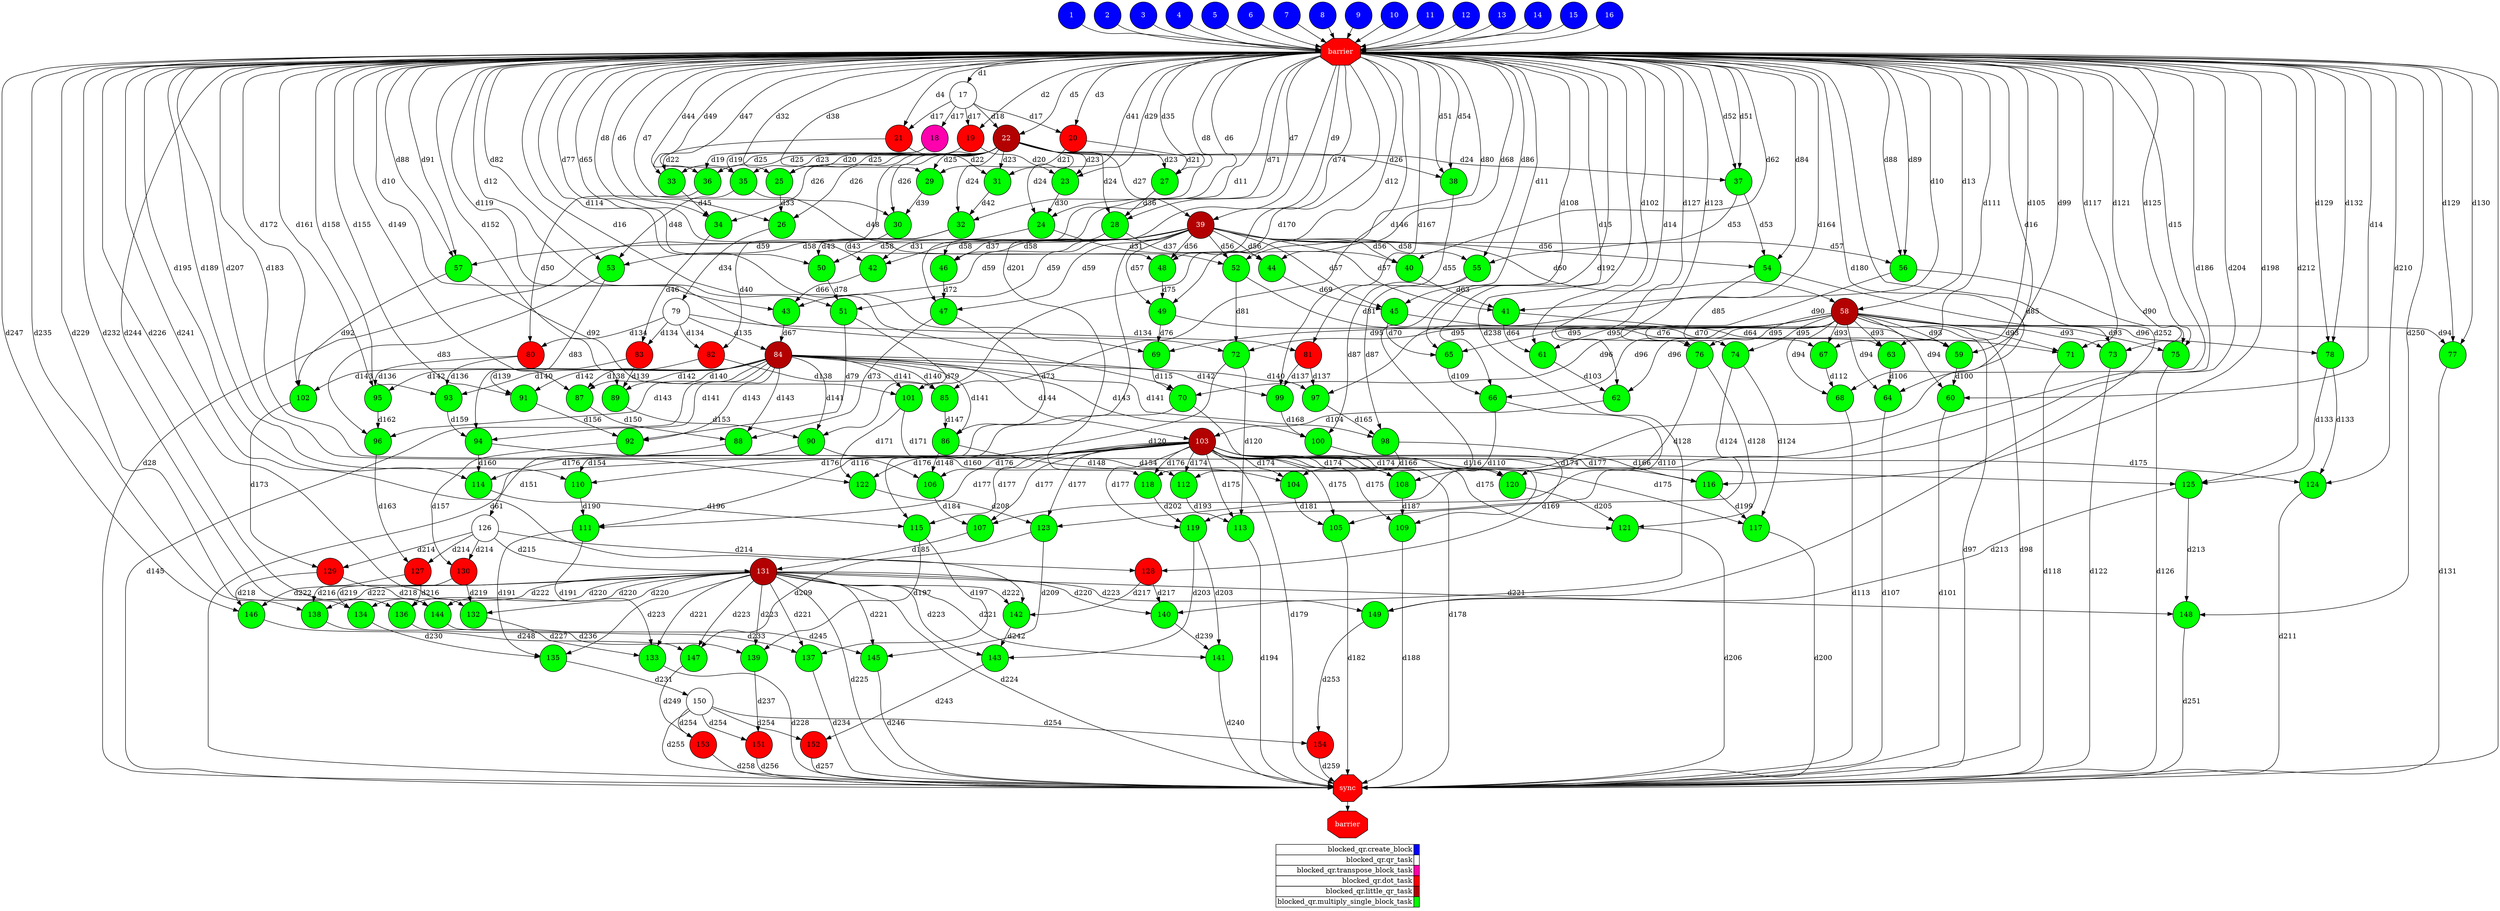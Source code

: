 digraph {
  rankdir=TB;
  labeljust="l";
  subgraph dependence_graph {
    ranksep=0.20;
    node[height=0.75];

1[shape=circle, style=filled fillcolor="#0000ff" fontcolor="#ffffff"];
2[shape=circle, style=filled fillcolor="#0000ff" fontcolor="#ffffff"];
3[shape=circle, style=filled fillcolor="#0000ff" fontcolor="#ffffff"];
4[shape=circle, style=filled fillcolor="#0000ff" fontcolor="#ffffff"];
5[shape=circle, style=filled fillcolor="#0000ff" fontcolor="#ffffff"];
6[shape=circle, style=filled fillcolor="#0000ff" fontcolor="#ffffff"];
7[shape=circle, style=filled fillcolor="#0000ff" fontcolor="#ffffff"];
8[shape=circle, style=filled fillcolor="#0000ff" fontcolor="#ffffff"];
9[shape=circle, style=filled fillcolor="#0000ff" fontcolor="#ffffff"];
10[shape=circle, style=filled fillcolor="#0000ff" fontcolor="#ffffff"];
11[shape=circle, style=filled fillcolor="#0000ff" fontcolor="#ffffff"];
12[shape=circle, style=filled fillcolor="#0000ff" fontcolor="#ffffff"];
13[shape=circle, style=filled fillcolor="#0000ff" fontcolor="#ffffff"];
14[shape=circle, style=filled fillcolor="#0000ff" fontcolor="#ffffff"];
15[shape=circle, style=filled fillcolor="#0000ff" fontcolor="#ffffff"];
16[shape=circle, style=filled fillcolor="#0000ff" fontcolor="#ffffff"];
Synchro1[label="barrier", shape=octagon, style=filled fillcolor="#ff0000" fontcolor="#FFFFFF"];
2 -> Synchro1;
7 -> Synchro1;
3 -> Synchro1;
9 -> Synchro1;
13 -> Synchro1;
1 -> Synchro1;
8 -> Synchro1;
16 -> Synchro1;
6 -> Synchro1;
5 -> Synchro1;
15 -> Synchro1;
4 -> Synchro1;
10 -> Synchro1;
12 -> Synchro1;
14 -> Synchro1;
11 -> Synchro1;
17[shape=circle, style=filled fillcolor="#ffffff" fontcolor="#000000"];
Synchro1 -> 17[ label="d1" ];
18[shape=circle, style=filled fillcolor="#ff00ae" fontcolor="#000000"];
17 -> 18[ label="d17" ];
19[shape=circle, style=filled fillcolor="#ff0000" fontcolor="#000000"];
17 -> 19[ label="d17" ];
Synchro1 -> 19[ label="d2" ];
20[shape=circle, style=filled fillcolor="#ff0000" fontcolor="#000000"];
17 -> 20[ label="d17" ];
Synchro1 -> 20[ label="d3" ];
21[shape=circle, style=filled fillcolor="#ff0000" fontcolor="#000000"];
17 -> 21[ label="d17" ];
Synchro1 -> 21[ label="d4" ];
22[shape=circle, style=filled fillcolor="#b30000" fontcolor="#ffffff"];
17 -> 22[ label="d18" ];
Synchro1 -> 22[ label="d5" ];
23[shape=circle, style=filled fillcolor="#00ff00" fontcolor="#000000"];
22 -> 23[ label="d23" ];
19 -> 23[ label="d20" ];
Synchro1 -> 23[ label="d29" ];
24[shape=circle, style=filled fillcolor="#00ff00" fontcolor="#000000"];
22 -> 24[ label="d24" ];
Synchro1 -> 24[ label="d6" ];
23 -> 24[ label="d30" ];
25[shape=circle, style=filled fillcolor="#00ff00" fontcolor="#000000"];
22 -> 25[ label="d25" ];
19 -> 25[ label="d20" ];
Synchro1 -> 25[ label="d32" ];
26[shape=circle, style=filled fillcolor="#00ff00" fontcolor="#000000"];
22 -> 26[ label="d26" ];
Synchro1 -> 26[ label="d6" ];
25 -> 26[ label="d33" ];
27[shape=circle, style=filled fillcolor="#00ff00" fontcolor="#000000"];
22 -> 27[ label="d23" ];
20 -> 27[ label="d21" ];
Synchro1 -> 27[ label="d35" ];
28[shape=circle, style=filled fillcolor="#00ff00" fontcolor="#000000"];
22 -> 28[ label="d24" ];
Synchro1 -> 28[ label="d7" ];
27 -> 28[ label="d36" ];
29[shape=circle, style=filled fillcolor="#00ff00" fontcolor="#000000"];
22 -> 29[ label="d25" ];
20 -> 29[ label="d21" ];
Synchro1 -> 29[ label="d38" ];
30[shape=circle, style=filled fillcolor="#00ff00" fontcolor="#000000"];
22 -> 30[ label="d26" ];
Synchro1 -> 30[ label="d7" ];
29 -> 30[ label="d39" ];
31[shape=circle, style=filled fillcolor="#00ff00" fontcolor="#000000"];
22 -> 31[ label="d23" ];
21 -> 31[ label="d22" ];
Synchro1 -> 31[ label="d41" ];
32[shape=circle, style=filled fillcolor="#00ff00" fontcolor="#000000"];
22 -> 32[ label="d24" ];
Synchro1 -> 32[ label="d8" ];
31 -> 32[ label="d42" ];
33[shape=circle, style=filled fillcolor="#00ff00" fontcolor="#000000"];
22 -> 33[ label="d25" ];
21 -> 33[ label="d22" ];
Synchro1 -> 33[ label="d44" ];
34[shape=circle, style=filled fillcolor="#00ff00" fontcolor="#000000"];
22 -> 34[ label="d26" ];
Synchro1 -> 34[ label="d8" ];
33 -> 34[ label="d45" ];
35[shape=circle, style=filled fillcolor="#00ff00" fontcolor="#000000"];
18 -> 35[ label="d19" ];
22 -> 35[ label="d23" ];
Synchro1 -> 35[ label="d47" ];
36[shape=circle, style=filled fillcolor="#00ff00" fontcolor="#000000"];
18 -> 36[ label="d19" ];
22 -> 36[ label="d25" ];
Synchro1 -> 36[ label="d49" ];
37[shape=circle, style=filled fillcolor="#00ff00" fontcolor="#000000"];
Synchro1 -> 37[ label="d51" ];
22 -> 37[ label="d24" ];
Synchro1 -> 37[ label="d52" ];
38[shape=circle, style=filled fillcolor="#00ff00" fontcolor="#000000"];
Synchro1 -> 38[ label="d51" ];
22 -> 38[ label="d26" ];
Synchro1 -> 38[ label="d54" ];
39[shape=circle, style=filled fillcolor="#b30000" fontcolor="#ffffff"];
22 -> 39[ label="d27" ];
Synchro1 -> 39[ label="d9" ];
40[shape=circle, style=filled fillcolor="#00ff00" fontcolor="#000000"];
39 -> 40[ label="d56" ];
24 -> 40[ label="d31" ];
Synchro1 -> 40[ label="d62" ];
41[shape=circle, style=filled fillcolor="#00ff00" fontcolor="#000000"];
39 -> 41[ label="d57" ];
Synchro1 -> 41[ label="d10" ];
40 -> 41[ label="d63" ];
42[shape=circle, style=filled fillcolor="#00ff00" fontcolor="#000000"];
39 -> 42[ label="d58" ];
24 -> 42[ label="d31" ];
Synchro1 -> 42[ label="d65" ];
43[shape=circle, style=filled fillcolor="#00ff00" fontcolor="#000000"];
39 -> 43[ label="d59" ];
Synchro1 -> 43[ label="d10" ];
42 -> 43[ label="d66" ];
44[shape=circle, style=filled fillcolor="#00ff00" fontcolor="#000000"];
39 -> 44[ label="d56" ];
28 -> 44[ label="d37" ];
Synchro1 -> 44[ label="d68" ];
45[shape=circle, style=filled fillcolor="#00ff00" fontcolor="#000000"];
39 -> 45[ label="d57" ];
Synchro1 -> 45[ label="d11" ];
44 -> 45[ label="d69" ];
46[shape=circle, style=filled fillcolor="#00ff00" fontcolor="#000000"];
39 -> 46[ label="d58" ];
28 -> 46[ label="d37" ];
Synchro1 -> 46[ label="d71" ];
47[shape=circle, style=filled fillcolor="#00ff00" fontcolor="#000000"];
39 -> 47[ label="d59" ];
Synchro1 -> 47[ label="d11" ];
46 -> 47[ label="d72" ];
48[shape=circle, style=filled fillcolor="#00ff00" fontcolor="#000000"];
39 -> 48[ label="d56" ];
32 -> 48[ label="d43" ];
Synchro1 -> 48[ label="d74" ];
49[shape=circle, style=filled fillcolor="#00ff00" fontcolor="#000000"];
39 -> 49[ label="d57" ];
Synchro1 -> 49[ label="d12" ];
48 -> 49[ label="d75" ];
50[shape=circle, style=filled fillcolor="#00ff00" fontcolor="#000000"];
39 -> 50[ label="d58" ];
32 -> 50[ label="d43" ];
Synchro1 -> 50[ label="d77" ];
51[shape=circle, style=filled fillcolor="#00ff00" fontcolor="#000000"];
39 -> 51[ label="d59" ];
Synchro1 -> 51[ label="d12" ];
50 -> 51[ label="d78" ];
52[shape=circle, style=filled fillcolor="#00ff00" fontcolor="#000000"];
35 -> 52[ label="d48" ];
39 -> 52[ label="d56" ];
Synchro1 -> 52[ label="d80" ];
53[shape=circle, style=filled fillcolor="#00ff00" fontcolor="#000000"];
35 -> 53[ label="d48" ];
39 -> 53[ label="d58" ];
Synchro1 -> 53[ label="d82" ];
54[shape=circle, style=filled fillcolor="#00ff00" fontcolor="#000000"];
37 -> 54[ label="d53" ];
39 -> 54[ label="d56" ];
Synchro1 -> 54[ label="d84" ];
55[shape=circle, style=filled fillcolor="#00ff00" fontcolor="#000000"];
37 -> 55[ label="d53" ];
39 -> 55[ label="d58" ];
Synchro1 -> 55[ label="d86" ];
56[shape=circle, style=filled fillcolor="#00ff00" fontcolor="#000000"];
Synchro1 -> 56[ label="d88" ];
39 -> 56[ label="d57" ];
Synchro1 -> 56[ label="d89" ];
57[shape=circle, style=filled fillcolor="#00ff00" fontcolor="#000000"];
Synchro1 -> 57[ label="d88" ];
39 -> 57[ label="d59" ];
Synchro1 -> 57[ label="d91" ];
58[shape=circle, style=filled fillcolor="#b30000" fontcolor="#ffffff"];
39 -> 58[ label="d60" ];
Synchro1 -> 58[ label="d13" ];
59[shape=circle, style=filled fillcolor="#00ff00" fontcolor="#000000"];
58 -> 59[ label="d93" ];
41 -> 59[ label="d64" ];
Synchro1 -> 59[ label="d99" ];
60[shape=circle, style=filled fillcolor="#00ff00" fontcolor="#000000"];
58 -> 60[ label="d94" ];
Synchro1 -> 60[ label="d14" ];
59 -> 60[ label="d100" ];
61[shape=circle, style=filled fillcolor="#00ff00" fontcolor="#000000"];
58 -> 61[ label="d95" ];
41 -> 61[ label="d64" ];
Synchro1 -> 61[ label="d102" ];
62[shape=circle, style=filled fillcolor="#00ff00" fontcolor="#000000"];
58 -> 62[ label="d96" ];
Synchro1 -> 62[ label="d14" ];
61 -> 62[ label="d103" ];
63[shape=circle, style=filled fillcolor="#00ff00" fontcolor="#000000"];
58 -> 63[ label="d93" ];
45 -> 63[ label="d70" ];
Synchro1 -> 63[ label="d105" ];
64[shape=circle, style=filled fillcolor="#00ff00" fontcolor="#000000"];
58 -> 64[ label="d94" ];
Synchro1 -> 64[ label="d15" ];
63 -> 64[ label="d106" ];
65[shape=circle, style=filled fillcolor="#00ff00" fontcolor="#000000"];
58 -> 65[ label="d95" ];
45 -> 65[ label="d70" ];
Synchro1 -> 65[ label="d108" ];
66[shape=circle, style=filled fillcolor="#00ff00" fontcolor="#000000"];
58 -> 66[ label="d96" ];
Synchro1 -> 66[ label="d15" ];
65 -> 66[ label="d109" ];
67[shape=circle, style=filled fillcolor="#00ff00" fontcolor="#000000"];
58 -> 67[ label="d93" ];
49 -> 67[ label="d76" ];
Synchro1 -> 67[ label="d111" ];
68[shape=circle, style=filled fillcolor="#00ff00" fontcolor="#000000"];
58 -> 68[ label="d94" ];
Synchro1 -> 68[ label="d16" ];
67 -> 68[ label="d112" ];
69[shape=circle, style=filled fillcolor="#00ff00" fontcolor="#000000"];
58 -> 69[ label="d95" ];
49 -> 69[ label="d76" ];
Synchro1 -> 69[ label="d114" ];
70[shape=circle, style=filled fillcolor="#00ff00" fontcolor="#000000"];
58 -> 70[ label="d96" ];
Synchro1 -> 70[ label="d16" ];
69 -> 70[ label="d115" ];
71[shape=circle, style=filled fillcolor="#00ff00" fontcolor="#000000"];
52 -> 71[ label="d81" ];
58 -> 71[ label="d93" ];
Synchro1 -> 71[ label="d117" ];
72[shape=circle, style=filled fillcolor="#00ff00" fontcolor="#000000"];
52 -> 72[ label="d81" ];
58 -> 72[ label="d95" ];
Synchro1 -> 72[ label="d119" ];
73[shape=circle, style=filled fillcolor="#00ff00" fontcolor="#000000"];
54 -> 73[ label="d85" ];
58 -> 73[ label="d93" ];
Synchro1 -> 73[ label="d121" ];
74[shape=circle, style=filled fillcolor="#00ff00" fontcolor="#000000"];
54 -> 74[ label="d85" ];
58 -> 74[ label="d95" ];
Synchro1 -> 74[ label="d123" ];
75[shape=circle, style=filled fillcolor="#00ff00" fontcolor="#000000"];
56 -> 75[ label="d90" ];
58 -> 75[ label="d93" ];
Synchro1 -> 75[ label="d125" ];
76[shape=circle, style=filled fillcolor="#00ff00" fontcolor="#000000"];
56 -> 76[ label="d90" ];
58 -> 76[ label="d95" ];
Synchro1 -> 76[ label="d127" ];
77[shape=circle, style=filled fillcolor="#00ff00" fontcolor="#000000"];
Synchro1 -> 77[ label="d129" ];
58 -> 77[ label="d94" ];
Synchro1 -> 77[ label="d130" ];
78[shape=circle, style=filled fillcolor="#00ff00" fontcolor="#000000"];
Synchro1 -> 78[ label="d129" ];
58 -> 78[ label="d96" ];
Synchro1 -> 78[ label="d132" ];
79[shape=circle, style=filled fillcolor="#ffffff" fontcolor="#000000"];
26 -> 79[ label="d34" ];
80[shape=circle, style=filled fillcolor="#ff0000" fontcolor="#000000"];
36 -> 80[ label="d50" ];
79 -> 80[ label="d134" ];
81[shape=circle, style=filled fillcolor="#ff0000" fontcolor="#000000"];
38 -> 81[ label="d55" ];
79 -> 81[ label="d134" ];
82[shape=circle, style=filled fillcolor="#ff0000" fontcolor="#000000"];
79 -> 82[ label="d134" ];
30 -> 82[ label="d40" ];
83[shape=circle, style=filled fillcolor="#ff0000" fontcolor="#000000"];
79 -> 83[ label="d134" ];
34 -> 83[ label="d46" ];
84[shape=circle, style=filled fillcolor="#b30000" fontcolor="#ffffff"];
79 -> 84[ label="d135" ];
43 -> 84[ label="d67" ];
85[shape=circle, style=filled fillcolor="#00ff00" fontcolor="#000000"];
84 -> 85[ label="d140" ];
82 -> 85[ label="d138" ];
Synchro1 -> 85[ label="d146" ];
86[shape=circle, style=filled fillcolor="#00ff00" fontcolor="#000000"];
84 -> 86[ label="d141" ];
47 -> 86[ label="d73" ];
85 -> 86[ label="d147" ];
87[shape=circle, style=filled fillcolor="#00ff00" fontcolor="#000000"];
84 -> 87[ label="d142" ];
82 -> 87[ label="d138" ];
Synchro1 -> 87[ label="d149" ];
88[shape=circle, style=filled fillcolor="#00ff00" fontcolor="#000000"];
84 -> 88[ label="d143" ];
47 -> 88[ label="d73" ];
87 -> 88[ label="d150" ];
89[shape=circle, style=filled fillcolor="#00ff00" fontcolor="#000000"];
84 -> 89[ label="d140" ];
83 -> 89[ label="d139" ];
Synchro1 -> 89[ label="d152" ];
90[shape=circle, style=filled fillcolor="#00ff00" fontcolor="#000000"];
84 -> 90[ label="d141" ];
51 -> 90[ label="d79" ];
89 -> 90[ label="d153" ];
91[shape=circle, style=filled fillcolor="#00ff00" fontcolor="#000000"];
84 -> 91[ label="d142" ];
83 -> 91[ label="d139" ];
Synchro1 -> 91[ label="d155" ];
92[shape=circle, style=filled fillcolor="#00ff00" fontcolor="#000000"];
84 -> 92[ label="d143" ];
51 -> 92[ label="d79" ];
91 -> 92[ label="d156" ];
93[shape=circle, style=filled fillcolor="#00ff00" fontcolor="#000000"];
80 -> 93[ label="d136" ];
84 -> 93[ label="d140" ];
Synchro1 -> 93[ label="d158" ];
94[shape=circle, style=filled fillcolor="#00ff00" fontcolor="#000000"];
53 -> 94[ label="d83" ];
84 -> 94[ label="d141" ];
93 -> 94[ label="d159" ];
95[shape=circle, style=filled fillcolor="#00ff00" fontcolor="#000000"];
80 -> 95[ label="d136" ];
84 -> 95[ label="d142" ];
Synchro1 -> 95[ label="d161" ];
96[shape=circle, style=filled fillcolor="#00ff00" fontcolor="#000000"];
53 -> 96[ label="d83" ];
84 -> 96[ label="d143" ];
95 -> 96[ label="d162" ];
97[shape=circle, style=filled fillcolor="#00ff00" fontcolor="#000000"];
81 -> 97[ label="d137" ];
84 -> 97[ label="d140" ];
Synchro1 -> 97[ label="d164" ];
98[shape=circle, style=filled fillcolor="#00ff00" fontcolor="#000000"];
55 -> 98[ label="d87" ];
84 -> 98[ label="d141" ];
97 -> 98[ label="d165" ];
99[shape=circle, style=filled fillcolor="#00ff00" fontcolor="#000000"];
81 -> 99[ label="d137" ];
84 -> 99[ label="d142" ];
Synchro1 -> 99[ label="d167" ];
100[shape=circle, style=filled fillcolor="#00ff00" fontcolor="#000000"];
55 -> 100[ label="d87" ];
84 -> 100[ label="d143" ];
99 -> 100[ label="d168" ];
101[shape=circle, style=filled fillcolor="#00ff00" fontcolor="#000000"];
57 -> 101[ label="d92" ];
84 -> 101[ label="d141" ];
Synchro1 -> 101[ label="d170" ];
102[shape=circle, style=filled fillcolor="#00ff00" fontcolor="#000000"];
57 -> 102[ label="d92" ];
84 -> 102[ label="d143" ];
Synchro1 -> 102[ label="d172" ];
103[shape=circle, style=filled fillcolor="#b30000" fontcolor="#ffffff"];
84 -> 103[ label="d144" ];
62 -> 103[ label="d104" ];
104[shape=circle, style=filled fillcolor="#00ff00" fontcolor="#000000"];
103 -> 104[ label="d174" ];
86 -> 104[ label="d148" ];
Synchro1 -> 104[ label="d180" ];
105[shape=circle, style=filled fillcolor="#00ff00" fontcolor="#000000"];
103 -> 105[ label="d175" ];
66 -> 105[ label="d110" ];
104 -> 105[ label="d181" ];
106[shape=circle, style=filled fillcolor="#00ff00" fontcolor="#000000"];
103 -> 106[ label="d176" ];
86 -> 106[ label="d148" ];
Synchro1 -> 106[ label="d183" ];
107[shape=circle, style=filled fillcolor="#00ff00" fontcolor="#000000"];
103 -> 107[ label="d177" ];
66 -> 107[ label="d110" ];
106 -> 107[ label="d184" ];
108[shape=circle, style=filled fillcolor="#00ff00" fontcolor="#000000"];
103 -> 108[ label="d174" ];
90 -> 108[ label="d154" ];
Synchro1 -> 108[ label="d186" ];
109[shape=circle, style=filled fillcolor="#00ff00" fontcolor="#000000"];
103 -> 109[ label="d175" ];
70 -> 109[ label="d116" ];
108 -> 109[ label="d187" ];
110[shape=circle, style=filled fillcolor="#00ff00" fontcolor="#000000"];
103 -> 110[ label="d176" ];
90 -> 110[ label="d154" ];
Synchro1 -> 110[ label="d189" ];
111[shape=circle, style=filled fillcolor="#00ff00" fontcolor="#000000"];
103 -> 111[ label="d177" ];
70 -> 111[ label="d116" ];
110 -> 111[ label="d190" ];
112[shape=circle, style=filled fillcolor="#00ff00" fontcolor="#000000"];
94 -> 112[ label="d160" ];
103 -> 112[ label="d174" ];
Synchro1 -> 112[ label="d192" ];
113[shape=circle, style=filled fillcolor="#00ff00" fontcolor="#000000"];
72 -> 113[ label="d120" ];
103 -> 113[ label="d175" ];
112 -> 113[ label="d193" ];
114[shape=circle, style=filled fillcolor="#00ff00" fontcolor="#000000"];
94 -> 114[ label="d160" ];
103 -> 114[ label="d176" ];
Synchro1 -> 114[ label="d195" ];
115[shape=circle, style=filled fillcolor="#00ff00" fontcolor="#000000"];
72 -> 115[ label="d120" ];
103 -> 115[ label="d177" ];
114 -> 115[ label="d196" ];
116[shape=circle, style=filled fillcolor="#00ff00" fontcolor="#000000"];
98 -> 116[ label="d166" ];
103 -> 116[ label="d174" ];
Synchro1 -> 116[ label="d198" ];
117[shape=circle, style=filled fillcolor="#00ff00" fontcolor="#000000"];
74 -> 117[ label="d124" ];
103 -> 117[ label="d175" ];
116 -> 117[ label="d199" ];
118[shape=circle, style=filled fillcolor="#00ff00" fontcolor="#000000"];
98 -> 118[ label="d166" ];
103 -> 118[ label="d176" ];
Synchro1 -> 118[ label="d201" ];
119[shape=circle, style=filled fillcolor="#00ff00" fontcolor="#000000"];
74 -> 119[ label="d124" ];
103 -> 119[ label="d177" ];
118 -> 119[ label="d202" ];
120[shape=circle, style=filled fillcolor="#00ff00" fontcolor="#000000"];
101 -> 120[ label="d171" ];
103 -> 120[ label="d174" ];
Synchro1 -> 120[ label="d204" ];
121[shape=circle, style=filled fillcolor="#00ff00" fontcolor="#000000"];
76 -> 121[ label="d128" ];
103 -> 121[ label="d175" ];
120 -> 121[ label="d205" ];
122[shape=circle, style=filled fillcolor="#00ff00" fontcolor="#000000"];
101 -> 122[ label="d171" ];
103 -> 122[ label="d176" ];
Synchro1 -> 122[ label="d207" ];
123[shape=circle, style=filled fillcolor="#00ff00" fontcolor="#000000"];
76 -> 123[ label="d128" ];
103 -> 123[ label="d177" ];
122 -> 123[ label="d208" ];
124[shape=circle, style=filled fillcolor="#00ff00" fontcolor="#000000"];
78 -> 124[ label="d133" ];
103 -> 124[ label="d175" ];
Synchro1 -> 124[ label="d210" ];
125[shape=circle, style=filled fillcolor="#00ff00" fontcolor="#000000"];
78 -> 125[ label="d133" ];
103 -> 125[ label="d177" ];
Synchro1 -> 125[ label="d212" ];
126[shape=circle, style=filled fillcolor="#ffffff" fontcolor="#000000"];
88 -> 126[ label="d151" ];
127[shape=circle, style=filled fillcolor="#ff0000" fontcolor="#000000"];
96 -> 127[ label="d163" ];
126 -> 127[ label="d214" ];
128[shape=circle, style=filled fillcolor="#ff0000" fontcolor="#000000"];
100 -> 128[ label="d169" ];
126 -> 128[ label="d214" ];
129[shape=circle, style=filled fillcolor="#ff0000" fontcolor="#000000"];
102 -> 129[ label="d173" ];
126 -> 129[ label="d214" ];
130[shape=circle, style=filled fillcolor="#ff0000" fontcolor="#000000"];
126 -> 130[ label="d214" ];
92 -> 130[ label="d157" ];
131[shape=circle, style=filled fillcolor="#b30000" fontcolor="#ffffff"];
126 -> 131[ label="d215" ];
107 -> 131[ label="d185" ];
132[shape=circle, style=filled fillcolor="#00ff00" fontcolor="#000000"];
131 -> 132[ label="d220" ];
130 -> 132[ label="d219" ];
Synchro1 -> 132[ label="d226" ];
133[shape=circle, style=filled fillcolor="#00ff00" fontcolor="#000000"];
131 -> 133[ label="d221" ];
111 -> 133[ label="d191" ];
132 -> 133[ label="d227" ];
134[shape=circle, style=filled fillcolor="#00ff00" fontcolor="#000000"];
131 -> 134[ label="d222" ];
130 -> 134[ label="d219" ];
Synchro1 -> 134[ label="d229" ];
135[shape=circle, style=filled fillcolor="#00ff00" fontcolor="#000000"];
131 -> 135[ label="d223" ];
111 -> 135[ label="d191" ];
134 -> 135[ label="d230" ];
136[shape=circle, style=filled fillcolor="#00ff00" fontcolor="#000000"];
127 -> 136[ label="d216" ];
131 -> 136[ label="d220" ];
Synchro1 -> 136[ label="d232" ];
137[shape=circle, style=filled fillcolor="#00ff00" fontcolor="#000000"];
115 -> 137[ label="d197" ];
131 -> 137[ label="d221" ];
136 -> 137[ label="d233" ];
138[shape=circle, style=filled fillcolor="#00ff00" fontcolor="#000000"];
127 -> 138[ label="d216" ];
131 -> 138[ label="d222" ];
Synchro1 -> 138[ label="d235" ];
139[shape=circle, style=filled fillcolor="#00ff00" fontcolor="#000000"];
115 -> 139[ label="d197" ];
131 -> 139[ label="d223" ];
138 -> 139[ label="d236" ];
140[shape=circle, style=filled fillcolor="#00ff00" fontcolor="#000000"];
128 -> 140[ label="d217" ];
131 -> 140[ label="d220" ];
Synchro1 -> 140[ label="d238" ];
141[shape=circle, style=filled fillcolor="#00ff00" fontcolor="#000000"];
119 -> 141[ label="d203" ];
131 -> 141[ label="d221" ];
140 -> 141[ label="d239" ];
142[shape=circle, style=filled fillcolor="#00ff00" fontcolor="#000000"];
128 -> 142[ label="d217" ];
131 -> 142[ label="d222" ];
Synchro1 -> 142[ label="d241" ];
143[shape=circle, style=filled fillcolor="#00ff00" fontcolor="#000000"];
119 -> 143[ label="d203" ];
131 -> 143[ label="d223" ];
142 -> 143[ label="d242" ];
144[shape=circle, style=filled fillcolor="#00ff00" fontcolor="#000000"];
129 -> 144[ label="d218" ];
131 -> 144[ label="d220" ];
Synchro1 -> 144[ label="d244" ];
145[shape=circle, style=filled fillcolor="#00ff00" fontcolor="#000000"];
123 -> 145[ label="d209" ];
131 -> 145[ label="d221" ];
144 -> 145[ label="d245" ];
146[shape=circle, style=filled fillcolor="#00ff00" fontcolor="#000000"];
129 -> 146[ label="d218" ];
131 -> 146[ label="d222" ];
Synchro1 -> 146[ label="d247" ];
147[shape=circle, style=filled fillcolor="#00ff00" fontcolor="#000000"];
123 -> 147[ label="d209" ];
131 -> 147[ label="d223" ];
146 -> 147[ label="d248" ];
148[shape=circle, style=filled fillcolor="#00ff00" fontcolor="#000000"];
125 -> 148[ label="d213" ];
131 -> 148[ label="d221" ];
Synchro1 -> 148[ label="d250" ];
149[shape=circle, style=filled fillcolor="#00ff00" fontcolor="#000000"];
125 -> 149[ label="d213" ];
131 -> 149[ label="d223" ];
Synchro1 -> 149[ label="d252" ];
150[shape=circle, style=filled fillcolor="#ffffff" fontcolor="#000000"];
135 -> 150[ label="d231" ];
151[shape=circle, style=filled fillcolor="#ff0000" fontcolor="#000000"];
139 -> 151[ label="d237" ];
150 -> 151[ label="d254" ];
152[shape=circle, style=filled fillcolor="#ff0000" fontcolor="#000000"];
143 -> 152[ label="d243" ];
150 -> 152[ label="d254" ];
153[shape=circle, style=filled fillcolor="#ff0000" fontcolor="#000000"];
147 -> 153[ label="d249" ];
150 -> 153[ label="d254" ];
154[shape=circle, style=filled fillcolor="#ff0000" fontcolor="#000000"];
149 -> 154[ label="d253" ];
150 -> 154[ label="d254" ];
Synchro2[label="sync", shape=octagon, style=filled fillcolor="#ff0000" fontcolor="#FFFFFF"];
Synchro1 -> Synchro2;
71 -> Synchro2[ label="d118" ];
113 -> Synchro2[ label="d194" ];
137 -> Synchro2[ label="d234" ];
151 -> Synchro2[ label="d256" ];
73 -> Synchro2[ label="d122" ];
117 -> Synchro2[ label="d200" ];
141 -> Synchro2[ label="d240" ];
152 -> Synchro2[ label="d257" ];
75 -> Synchro2[ label="d126" ];
121 -> Synchro2[ label="d206" ];
145 -> Synchro2[ label="d246" ];
153 -> Synchro2[ label="d258" ];
77 -> Synchro2[ label="d131" ];
124 -> Synchro2[ label="d211" ];
148 -> Synchro2[ label="d251" ];
154 -> Synchro2[ label="d259" ];
58 -> Synchro2[ label="d97" ];
60 -> Synchro2[ label="d101" ];
64 -> Synchro2[ label="d107" ];
68 -> Synchro2[ label="d113" ];
22 -> Synchro2[ label="d28" ];
103 -> Synchro2[ label="d178" ];
105 -> Synchro2[ label="d182" ];
109 -> Synchro2[ label="d188" ];
39 -> Synchro2[ label="d61" ];
84 -> Synchro2[ label="d145" ];
131 -> Synchro2[ label="d224" ];
133 -> Synchro2[ label="d228" ];
58 -> Synchro2[ label="d98" ];
103 -> Synchro2[ label="d179" ];
131 -> Synchro2[ label="d225" ];
150 -> Synchro2[ label="d255" ];
Synchro3[label="barrier", shape=octagon, style=filled fillcolor="#ff0000" fontcolor="#FFFFFF"];
Synchro2 -> Synchro3;  }
  subgraph legend {
    rank=sink;
    node [shape=plaintext, height=0.75];
    ranksep=0.20;
    label = "Legend";
    key [label=<
      <table border="0" cellpadding="2" cellspacing="0" cellborder="1">
<tr>
<td align="right">blocked_qr.create_block</td>
<td bgcolor="#0000ff">&nbsp;</td>
</tr>
<tr>
<td align="right">blocked_qr.qr_task</td>
<td bgcolor="#ffffff">&nbsp;</td>
</tr>
<tr>
<td align="right">blocked_qr.transpose_block_task</td>
<td bgcolor="#ff00ae">&nbsp;</td>
</tr>
<tr>
<td align="right">blocked_qr.dot_task</td>
<td bgcolor="#ff0000">&nbsp;</td>
</tr>
<tr>
<td align="right">blocked_qr.little_qr_task</td>
<td bgcolor="#b30000">&nbsp;</td>
</tr>
<tr>
<td align="right">blocked_qr.multiply_single_block_task</td>
<td bgcolor="#00ff00">&nbsp;</td>
</tr>
      </table>
    >]
  }
}
